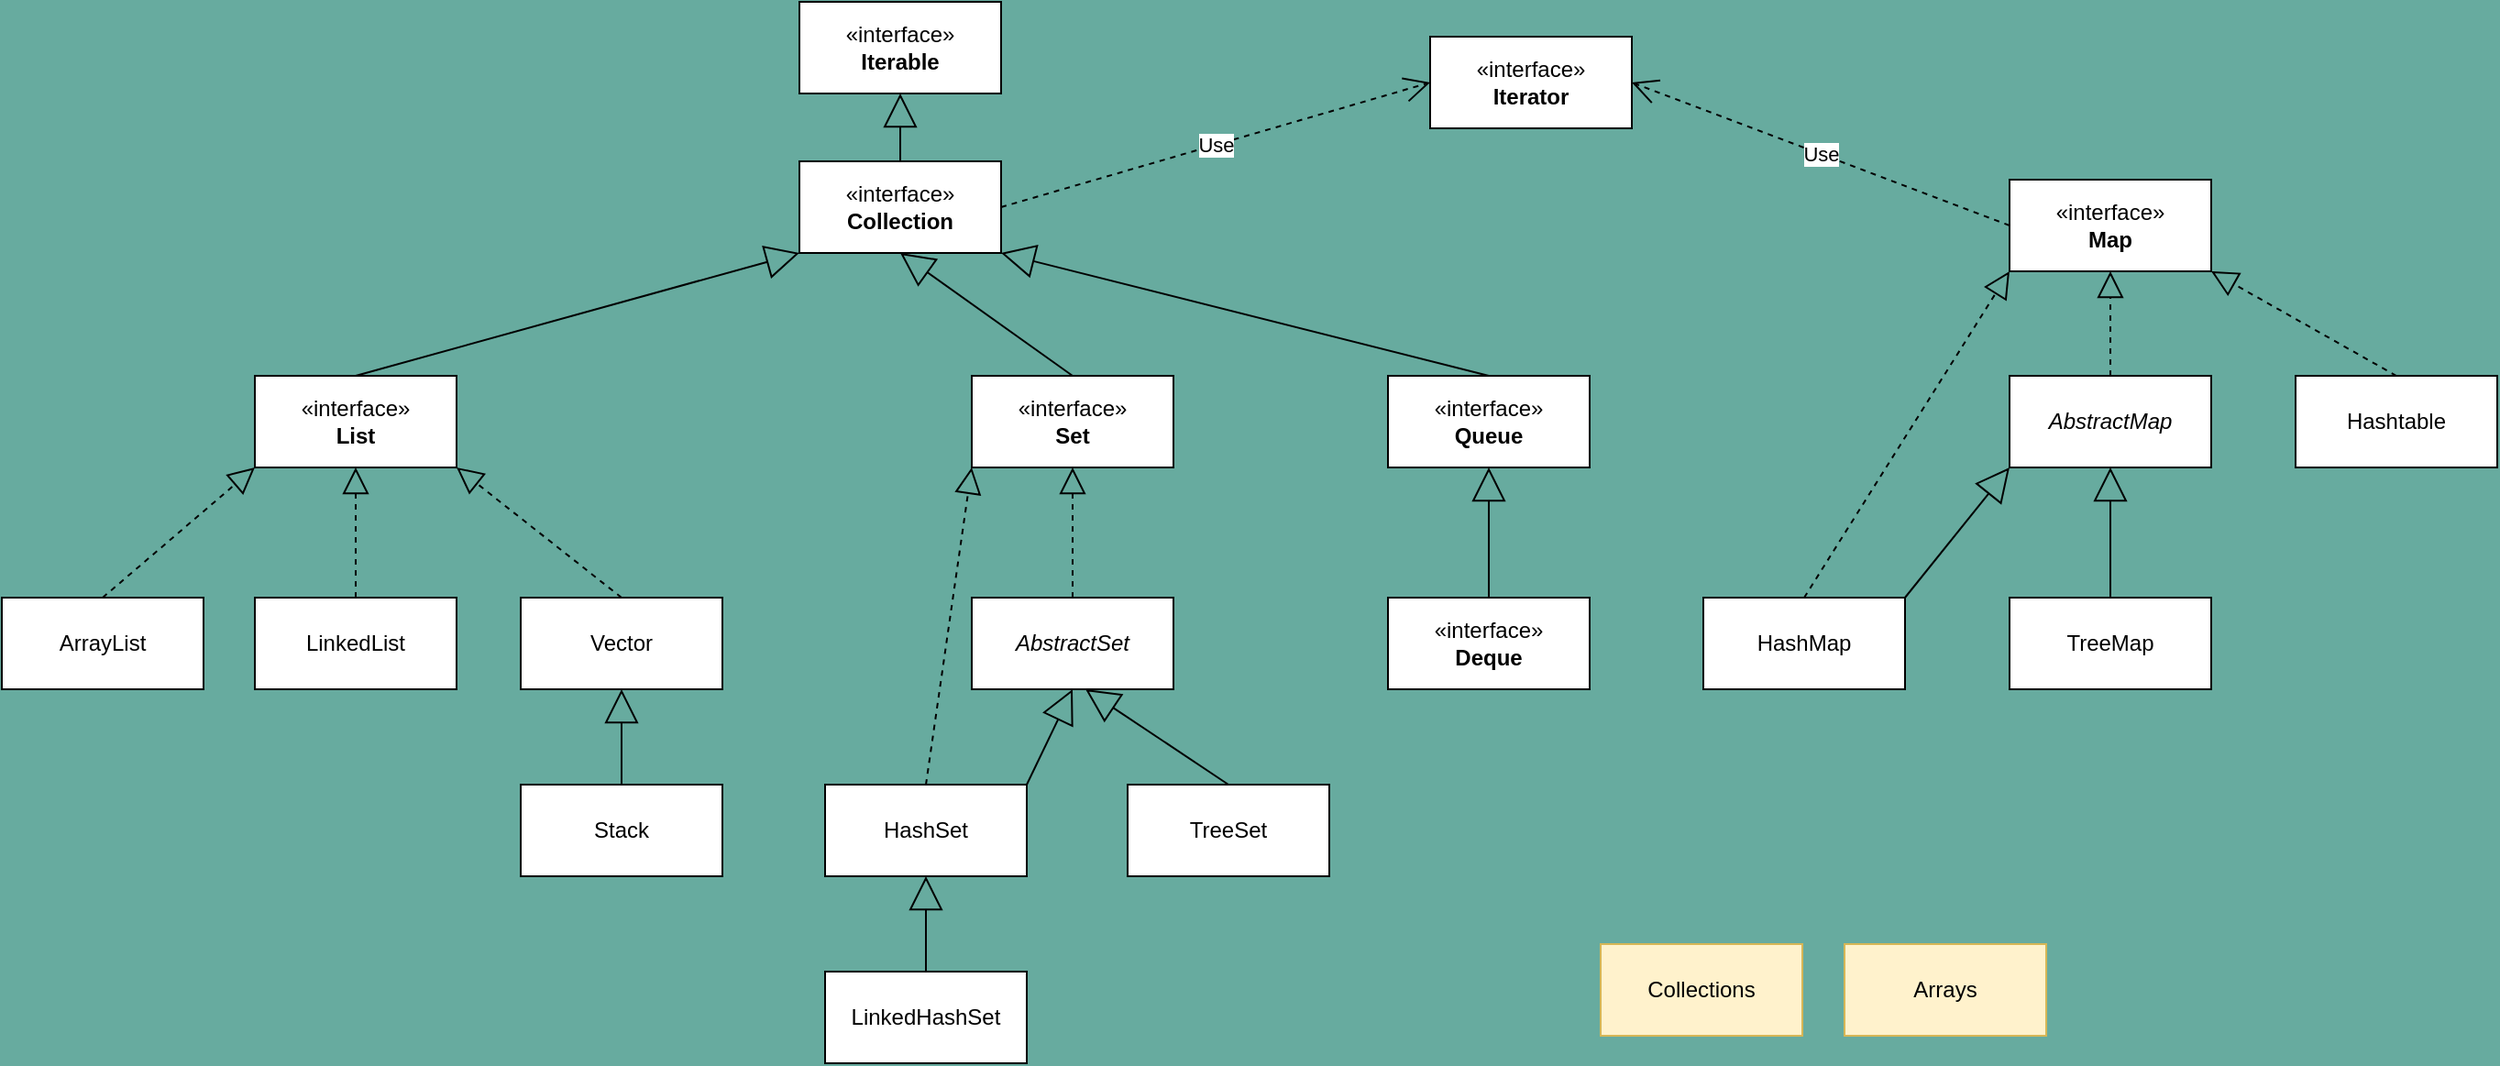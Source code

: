 <mxfile version="22.0.8" type="github">
  <diagram name="第 1 页" id="_yoRdVO-M5kAb3ZGSdLg">
    <mxGraphModel dx="1050" dy="542" grid="0" gridSize="10" guides="1" tooltips="1" connect="1" arrows="1" fold="1" page="1" pageScale="1" pageWidth="827" pageHeight="1169" background="#67AB9F" math="0" shadow="0">
      <root>
        <mxCell id="0" />
        <mxCell id="1" parent="0" />
        <mxCell id="j6J67cVJdbYCxP4RGrpl-1" value="«interface»&lt;br&gt;&lt;b&gt;Iterable&lt;/b&gt;" style="html=1;whiteSpace=wrap;" parent="1" vertex="1">
          <mxGeometry x="447" y="49" width="110" height="50" as="geometry" />
        </mxCell>
        <mxCell id="j6J67cVJdbYCxP4RGrpl-2" value="«interface»&lt;br&gt;&lt;b&gt;Collection&lt;/b&gt;" style="html=1;whiteSpace=wrap;" parent="1" vertex="1">
          <mxGeometry x="447" y="136" width="110" height="50" as="geometry" />
        </mxCell>
        <mxCell id="j6J67cVJdbYCxP4RGrpl-3" value="«interface»&lt;br&gt;&lt;b&gt;Iterator&lt;/b&gt;" style="html=1;whiteSpace=wrap;" parent="1" vertex="1">
          <mxGeometry x="791" y="68" width="110" height="50" as="geometry" />
        </mxCell>
        <mxCell id="j6J67cVJdbYCxP4RGrpl-4" value="«interface»&lt;br&gt;&lt;b&gt;List&lt;/b&gt;" style="html=1;whiteSpace=wrap;" parent="1" vertex="1">
          <mxGeometry x="150" y="253" width="110" height="50" as="geometry" />
        </mxCell>
        <mxCell id="j6J67cVJdbYCxP4RGrpl-5" value="«interface»&lt;br&gt;&lt;b&gt;Set&lt;/b&gt;" style="html=1;whiteSpace=wrap;" parent="1" vertex="1">
          <mxGeometry x="541" y="253" width="110" height="50" as="geometry" />
        </mxCell>
        <mxCell id="j6J67cVJdbYCxP4RGrpl-6" value="ArrayList" style="html=1;whiteSpace=wrap;" parent="1" vertex="1">
          <mxGeometry x="12" y="374" width="110" height="50" as="geometry" />
        </mxCell>
        <mxCell id="j6J67cVJdbYCxP4RGrpl-7" value="LinkedList" style="html=1;whiteSpace=wrap;" parent="1" vertex="1">
          <mxGeometry x="150" y="374" width="110" height="50" as="geometry" />
        </mxCell>
        <mxCell id="j6J67cVJdbYCxP4RGrpl-9" value="" style="endArrow=block;dashed=1;endFill=0;endSize=12;html=1;rounded=0;exitX=0.5;exitY=0;exitDx=0;exitDy=0;entryX=0;entryY=1;entryDx=0;entryDy=0;" parent="1" source="j6J67cVJdbYCxP4RGrpl-6" target="j6J67cVJdbYCxP4RGrpl-4" edge="1">
          <mxGeometry width="160" relative="1" as="geometry">
            <mxPoint x="438" y="289" as="sourcePoint" />
            <mxPoint x="598" y="289" as="targetPoint" />
          </mxGeometry>
        </mxCell>
        <mxCell id="j6J67cVJdbYCxP4RGrpl-10" value="" style="endArrow=block;dashed=1;endFill=0;endSize=12;html=1;rounded=0;exitX=0.5;exitY=0;exitDx=0;exitDy=0;entryX=0.5;entryY=1;entryDx=0;entryDy=0;" parent="1" source="j6J67cVJdbYCxP4RGrpl-7" target="j6J67cVJdbYCxP4RGrpl-4" edge="1">
          <mxGeometry width="160" relative="1" as="geometry">
            <mxPoint x="101" y="384" as="sourcePoint" />
            <mxPoint x="206" y="304" as="targetPoint" />
          </mxGeometry>
        </mxCell>
        <mxCell id="j6J67cVJdbYCxP4RGrpl-11" value="" style="endArrow=block;endSize=16;endFill=0;html=1;rounded=0;exitX=0.5;exitY=0;exitDx=0;exitDy=0;entryX=0;entryY=1;entryDx=0;entryDy=0;" parent="1" source="j6J67cVJdbYCxP4RGrpl-4" target="j6J67cVJdbYCxP4RGrpl-2" edge="1">
          <mxGeometry width="160" relative="1" as="geometry">
            <mxPoint x="438" y="289" as="sourcePoint" />
            <mxPoint x="598" y="289" as="targetPoint" />
          </mxGeometry>
        </mxCell>
        <mxCell id="j6J67cVJdbYCxP4RGrpl-12" value="" style="endArrow=block;endSize=16;endFill=0;html=1;rounded=0;exitX=0.5;exitY=0;exitDx=0;exitDy=0;entryX=0.5;entryY=1;entryDx=0;entryDy=0;" parent="1" source="j6J67cVJdbYCxP4RGrpl-2" target="j6J67cVJdbYCxP4RGrpl-1" edge="1">
          <mxGeometry width="160" relative="1" as="geometry">
            <mxPoint x="249" y="263" as="sourcePoint" />
            <mxPoint x="387" y="210" as="targetPoint" />
          </mxGeometry>
        </mxCell>
        <mxCell id="j6J67cVJdbYCxP4RGrpl-13" value="" style="endArrow=block;endSize=16;endFill=0;html=1;rounded=0;exitX=0.5;exitY=0;exitDx=0;exitDy=0;entryX=0.5;entryY=1;entryDx=0;entryDy=0;" parent="1" source="j6J67cVJdbYCxP4RGrpl-5" target="j6J67cVJdbYCxP4RGrpl-2" edge="1">
          <mxGeometry width="160" relative="1" as="geometry">
            <mxPoint x="249" y="263" as="sourcePoint" />
            <mxPoint x="387" y="210" as="targetPoint" />
          </mxGeometry>
        </mxCell>
        <mxCell id="j6J67cVJdbYCxP4RGrpl-14" value="Use" style="endArrow=open;endSize=12;dashed=1;html=1;rounded=0;exitX=1;exitY=0.5;exitDx=0;exitDy=0;entryX=0;entryY=0.5;entryDx=0;entryDy=0;" parent="1" source="j6J67cVJdbYCxP4RGrpl-2" target="j6J67cVJdbYCxP4RGrpl-3" edge="1">
          <mxGeometry width="160" relative="1" as="geometry">
            <mxPoint x="438" y="289" as="sourcePoint" />
            <mxPoint x="598" y="289" as="targetPoint" />
          </mxGeometry>
        </mxCell>
        <mxCell id="j6J67cVJdbYCxP4RGrpl-15" value="Vector" style="html=1;whiteSpace=wrap;" parent="1" vertex="1">
          <mxGeometry x="295" y="374" width="110" height="50" as="geometry" />
        </mxCell>
        <mxCell id="j6J67cVJdbYCxP4RGrpl-16" value="" style="endArrow=block;dashed=1;endFill=0;endSize=12;html=1;rounded=0;exitX=0.5;exitY=0;exitDx=0;exitDy=0;entryX=1;entryY=1;entryDx=0;entryDy=0;" parent="1" source="j6J67cVJdbYCxP4RGrpl-15" target="j6J67cVJdbYCxP4RGrpl-4" edge="1">
          <mxGeometry width="160" relative="1" as="geometry">
            <mxPoint x="215" y="384" as="sourcePoint" />
            <mxPoint x="215" y="313" as="targetPoint" />
          </mxGeometry>
        </mxCell>
        <mxCell id="j6J67cVJdbYCxP4RGrpl-17" value="Stack" style="html=1;whiteSpace=wrap;" parent="1" vertex="1">
          <mxGeometry x="295" y="476" width="110" height="50" as="geometry" />
        </mxCell>
        <mxCell id="j6J67cVJdbYCxP4RGrpl-19" value="" style="endArrow=block;endSize=16;endFill=0;html=1;rounded=0;entryX=0.5;entryY=1;entryDx=0;entryDy=0;exitX=0.5;exitY=0;exitDx=0;exitDy=0;" parent="1" source="j6J67cVJdbYCxP4RGrpl-17" target="j6J67cVJdbYCxP4RGrpl-15" edge="1">
          <mxGeometry width="160" relative="1" as="geometry">
            <mxPoint x="347" y="463" as="sourcePoint" />
            <mxPoint x="517" y="206" as="targetPoint" />
          </mxGeometry>
        </mxCell>
        <mxCell id="j6J67cVJdbYCxP4RGrpl-21" value="HashSet" style="html=1;whiteSpace=wrap;" parent="1" vertex="1">
          <mxGeometry x="461" y="476" width="110" height="50" as="geometry" />
        </mxCell>
        <mxCell id="j6J67cVJdbYCxP4RGrpl-22" value="TreeSet" style="html=1;whiteSpace=wrap;" parent="1" vertex="1">
          <mxGeometry x="626" y="476" width="110" height="50" as="geometry" />
        </mxCell>
        <mxCell id="j6J67cVJdbYCxP4RGrpl-23" value="" style="endArrow=block;dashed=1;endFill=0;endSize=12;html=1;rounded=0;exitX=0.5;exitY=0;exitDx=0;exitDy=0;entryX=0;entryY=1;entryDx=0;entryDy=0;" parent="1" source="j6J67cVJdbYCxP4RGrpl-21" target="j6J67cVJdbYCxP4RGrpl-5" edge="1">
          <mxGeometry width="160" relative="1" as="geometry">
            <mxPoint x="360" y="384" as="sourcePoint" />
            <mxPoint x="270" y="313" as="targetPoint" />
          </mxGeometry>
        </mxCell>
        <mxCell id="j6J67cVJdbYCxP4RGrpl-25" value="LinkedHashSet" style="html=1;whiteSpace=wrap;" parent="1" vertex="1">
          <mxGeometry x="461" y="578" width="110" height="50" as="geometry" />
        </mxCell>
        <mxCell id="j6J67cVJdbYCxP4RGrpl-26" value="" style="endArrow=block;endSize=16;endFill=0;html=1;rounded=0;entryX=0.5;entryY=1;entryDx=0;entryDy=0;exitX=0.5;exitY=0;exitDx=0;exitDy=0;" parent="1" source="j6J67cVJdbYCxP4RGrpl-25" target="j6J67cVJdbYCxP4RGrpl-21" edge="1">
          <mxGeometry width="160" relative="1" as="geometry">
            <mxPoint x="360" y="479" as="sourcePoint" />
            <mxPoint x="360" y="434" as="targetPoint" />
          </mxGeometry>
        </mxCell>
        <mxCell id="j6J67cVJdbYCxP4RGrpl-27" value="«interface»&lt;br&gt;&lt;b&gt;Queue&lt;/b&gt;" style="html=1;whiteSpace=wrap;" parent="1" vertex="1">
          <mxGeometry x="768" y="253" width="110" height="50" as="geometry" />
        </mxCell>
        <mxCell id="j6J67cVJdbYCxP4RGrpl-28" value="" style="endArrow=block;endSize=16;endFill=0;html=1;rounded=0;exitX=0.5;exitY=0;exitDx=0;exitDy=0;entryX=1;entryY=1;entryDx=0;entryDy=0;" parent="1" source="j6J67cVJdbYCxP4RGrpl-27" target="j6J67cVJdbYCxP4RGrpl-2" edge="1">
          <mxGeometry width="160" relative="1" as="geometry">
            <mxPoint x="591" y="263" as="sourcePoint" />
            <mxPoint x="591" y="206" as="targetPoint" />
          </mxGeometry>
        </mxCell>
        <mxCell id="j6J67cVJdbYCxP4RGrpl-30" value="«interface»&lt;br&gt;&lt;b&gt;Deque&lt;/b&gt;" style="html=1;whiteSpace=wrap;" parent="1" vertex="1">
          <mxGeometry x="768" y="374" width="110" height="50" as="geometry" />
        </mxCell>
        <mxCell id="j6J67cVJdbYCxP4RGrpl-31" value="" style="endArrow=block;endSize=16;endFill=0;html=1;rounded=0;exitX=0.5;exitY=0;exitDx=0;exitDy=0;entryX=0.5;entryY=1;entryDx=0;entryDy=0;" parent="1" source="j6J67cVJdbYCxP4RGrpl-30" target="j6J67cVJdbYCxP4RGrpl-27" edge="1">
          <mxGeometry width="160" relative="1" as="geometry">
            <mxPoint x="817" y="263" as="sourcePoint" />
            <mxPoint x="646" y="206" as="targetPoint" />
          </mxGeometry>
        </mxCell>
        <mxCell id="j6J67cVJdbYCxP4RGrpl-32" value="&lt;i&gt;AbstractSet&lt;/i&gt;" style="html=1;whiteSpace=wrap;" parent="1" vertex="1">
          <mxGeometry x="541" y="374" width="110" height="50" as="geometry" />
        </mxCell>
        <mxCell id="j6J67cVJdbYCxP4RGrpl-34" value="" style="endArrow=block;endSize=16;endFill=0;html=1;rounded=0;entryX=0.5;entryY=1;entryDx=0;entryDy=0;exitX=1;exitY=0;exitDx=0;exitDy=0;" parent="1" source="j6J67cVJdbYCxP4RGrpl-21" target="j6J67cVJdbYCxP4RGrpl-32" edge="1">
          <mxGeometry width="160" relative="1" as="geometry">
            <mxPoint x="518" y="591" as="sourcePoint" />
            <mxPoint x="518" y="536" as="targetPoint" />
          </mxGeometry>
        </mxCell>
        <mxCell id="j6J67cVJdbYCxP4RGrpl-36" value="" style="endArrow=block;endSize=16;endFill=0;html=1;rounded=0;entryX=0.564;entryY=1;entryDx=0;entryDy=0;exitX=0.5;exitY=0;exitDx=0;exitDy=0;entryPerimeter=0;" parent="1" source="j6J67cVJdbYCxP4RGrpl-22" target="j6J67cVJdbYCxP4RGrpl-32" edge="1">
          <mxGeometry width="160" relative="1" as="geometry">
            <mxPoint x="573" y="486" as="sourcePoint" />
            <mxPoint x="591" y="434" as="targetPoint" />
          </mxGeometry>
        </mxCell>
        <mxCell id="j6J67cVJdbYCxP4RGrpl-37" value="" style="endArrow=block;dashed=1;endFill=0;endSize=12;html=1;rounded=0;exitX=0.5;exitY=0;exitDx=0;exitDy=0;entryX=0.5;entryY=1;entryDx=0;entryDy=0;" parent="1" source="j6J67cVJdbYCxP4RGrpl-32" target="j6J67cVJdbYCxP4RGrpl-5" edge="1">
          <mxGeometry width="160" relative="1" as="geometry">
            <mxPoint x="533" y="486" as="sourcePoint" />
            <mxPoint x="551" y="313" as="targetPoint" />
          </mxGeometry>
        </mxCell>
        <mxCell id="j6J67cVJdbYCxP4RGrpl-38" value="«interface»&lt;br&gt;&lt;b&gt;Map&lt;/b&gt;" style="html=1;whiteSpace=wrap;" parent="1" vertex="1">
          <mxGeometry x="1107" y="146" width="110" height="50" as="geometry" />
        </mxCell>
        <mxCell id="j6J67cVJdbYCxP4RGrpl-39" value="HashMap" style="html=1;whiteSpace=wrap;" parent="1" vertex="1">
          <mxGeometry x="940" y="374" width="110" height="50" as="geometry" />
        </mxCell>
        <mxCell id="j6J67cVJdbYCxP4RGrpl-40" value="" style="endArrow=block;dashed=1;endFill=0;endSize=12;html=1;rounded=0;exitX=0.5;exitY=0;exitDx=0;exitDy=0;entryX=0;entryY=1;entryDx=0;entryDy=0;" parent="1" source="j6J67cVJdbYCxP4RGrpl-39" target="j6J67cVJdbYCxP4RGrpl-38" edge="1">
          <mxGeometry width="160" relative="1" as="geometry">
            <mxPoint x="591" y="384" as="sourcePoint" />
            <mxPoint x="591" y="313" as="targetPoint" />
          </mxGeometry>
        </mxCell>
        <mxCell id="j6J67cVJdbYCxP4RGrpl-41" value="&lt;i&gt;AbstractMap&lt;/i&gt;" style="html=1;whiteSpace=wrap;" parent="1" vertex="1">
          <mxGeometry x="1107" y="253" width="110" height="50" as="geometry" />
        </mxCell>
        <mxCell id="j6J67cVJdbYCxP4RGrpl-42" value="TreeMap" style="html=1;whiteSpace=wrap;" parent="1" vertex="1">
          <mxGeometry x="1107" y="374" width="110" height="50" as="geometry" />
        </mxCell>
        <mxCell id="j6J67cVJdbYCxP4RGrpl-43" value="" style="endArrow=block;endSize=16;endFill=0;html=1;rounded=0;exitX=1;exitY=0;exitDx=0;exitDy=0;entryX=0;entryY=1;entryDx=0;entryDy=0;" parent="1" source="j6J67cVJdbYCxP4RGrpl-39" target="j6J67cVJdbYCxP4RGrpl-41" edge="1">
          <mxGeometry width="160" relative="1" as="geometry">
            <mxPoint x="817" y="384" as="sourcePoint" />
            <mxPoint x="1111" y="311" as="targetPoint" />
          </mxGeometry>
        </mxCell>
        <mxCell id="j6J67cVJdbYCxP4RGrpl-44" value="" style="endArrow=block;endSize=16;endFill=0;html=1;rounded=0;exitX=0.5;exitY=0;exitDx=0;exitDy=0;entryX=0.5;entryY=1;entryDx=0;entryDy=0;" parent="1" source="j6J67cVJdbYCxP4RGrpl-42" target="j6J67cVJdbYCxP4RGrpl-41" edge="1">
          <mxGeometry width="160" relative="1" as="geometry">
            <mxPoint x="1103" y="384" as="sourcePoint" />
            <mxPoint x="1164" y="308" as="targetPoint" />
          </mxGeometry>
        </mxCell>
        <mxCell id="j6J67cVJdbYCxP4RGrpl-45" value="" style="endArrow=block;dashed=1;endFill=0;endSize=12;html=1;rounded=0;exitX=0.5;exitY=0;exitDx=0;exitDy=0;entryX=0.5;entryY=1;entryDx=0;entryDy=0;" parent="1" source="j6J67cVJdbYCxP4RGrpl-41" target="j6J67cVJdbYCxP4RGrpl-38" edge="1">
          <mxGeometry width="160" relative="1" as="geometry">
            <mxPoint x="1048" y="384" as="sourcePoint" />
            <mxPoint x="1117" y="206" as="targetPoint" />
          </mxGeometry>
        </mxCell>
        <mxCell id="j6J67cVJdbYCxP4RGrpl-46" value="Hashtable" style="html=1;whiteSpace=wrap;" parent="1" vertex="1">
          <mxGeometry x="1263" y="253" width="110" height="50" as="geometry" />
        </mxCell>
        <mxCell id="j6J67cVJdbYCxP4RGrpl-47" value="" style="endArrow=block;dashed=1;endFill=0;endSize=12;html=1;rounded=0;exitX=0.5;exitY=0;exitDx=0;exitDy=0;entryX=1;entryY=1;entryDx=0;entryDy=0;" parent="1" source="j6J67cVJdbYCxP4RGrpl-46" target="j6J67cVJdbYCxP4RGrpl-38" edge="1">
          <mxGeometry width="160" relative="1" as="geometry">
            <mxPoint x="1172" y="263" as="sourcePoint" />
            <mxPoint x="1172" y="206" as="targetPoint" />
          </mxGeometry>
        </mxCell>
        <mxCell id="j6J67cVJdbYCxP4RGrpl-48" value="Use" style="endArrow=open;endSize=12;dashed=1;html=1;rounded=0;exitX=0;exitY=0.5;exitDx=0;exitDy=0;entryX=1;entryY=0.5;entryDx=0;entryDy=0;" parent="1" source="j6J67cVJdbYCxP4RGrpl-38" target="j6J67cVJdbYCxP4RGrpl-3" edge="1">
          <mxGeometry width="160" relative="1" as="geometry">
            <mxPoint x="646" y="181" as="sourcePoint" />
            <mxPoint x="819" y="103" as="targetPoint" />
          </mxGeometry>
        </mxCell>
        <mxCell id="j6J67cVJdbYCxP4RGrpl-50" value="Collections" style="html=1;whiteSpace=wrap;fillColor=#fff2cc;strokeColor=#d6b656;" parent="1" vertex="1">
          <mxGeometry x="884" y="563" width="110" height="50" as="geometry" />
        </mxCell>
        <mxCell id="j6J67cVJdbYCxP4RGrpl-51" value="Arrays" style="html=1;whiteSpace=wrap;fillColor=#fff2cc;strokeColor=#d6b656;" parent="1" vertex="1">
          <mxGeometry x="1017" y="563" width="110" height="50" as="geometry" />
        </mxCell>
      </root>
    </mxGraphModel>
  </diagram>
</mxfile>
